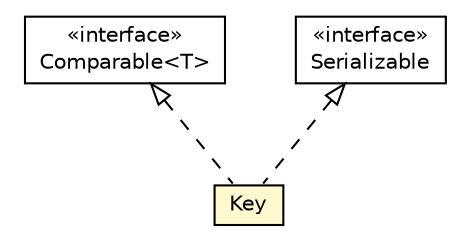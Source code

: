 #!/usr/local/bin/dot
#
# Class diagram 
# Generated by UMLGraph version R5_6-24-gf6e263 (http://www.umlgraph.org/)
#

digraph G {
	edge [fontname="Helvetica",fontsize=10,labelfontname="Helvetica",labelfontsize=10];
	node [fontname="Helvetica",fontsize=10,shape=plaintext];
	nodesep=0.25;
	ranksep=0.5;
	// org.unict.ing.pds.dhtdb.utils.dht.Key
	c1435 [label=<<table title="org.unict.ing.pds.dhtdb.utils.dht.Key" border="0" cellborder="1" cellspacing="0" cellpadding="2" port="p" bgcolor="lemonChiffon" href="./Key.html">
		<tr><td><table border="0" cellspacing="0" cellpadding="1">
<tr><td align="center" balign="center"> Key </td></tr>
		</table></td></tr>
		</table>>, URL="./Key.html", fontname="Helvetica", fontcolor="black", fontsize=10.0];
	//org.unict.ing.pds.dhtdb.utils.dht.Key implements java.lang.Comparable<T>
	c1477:p -> c1435:p [dir=back,arrowtail=empty,style=dashed];
	//org.unict.ing.pds.dhtdb.utils.dht.Key implements java.io.Serializable
	c1478:p -> c1435:p [dir=back,arrowtail=empty,style=dashed];
	// java.io.Serializable
	c1478 [label=<<table title="java.io.Serializable" border="0" cellborder="1" cellspacing="0" cellpadding="2" port="p" href="http://java.sun.com/j2se/1.4.2/docs/api/java/io/Serializable.html">
		<tr><td><table border="0" cellspacing="0" cellpadding="1">
<tr><td align="center" balign="center"> &#171;interface&#187; </td></tr>
<tr><td align="center" balign="center"> Serializable </td></tr>
		</table></td></tr>
		</table>>, URL="http://java.sun.com/j2se/1.4.2/docs/api/java/io/Serializable.html", fontname="Helvetica", fontcolor="black", fontsize=10.0];
	// java.lang.Comparable<T>
	c1477 [label=<<table title="java.lang.Comparable" border="0" cellborder="1" cellspacing="0" cellpadding="2" port="p" href="http://java.sun.com/j2se/1.4.2/docs/api/java/lang/Comparable.html">
		<tr><td><table border="0" cellspacing="0" cellpadding="1">
<tr><td align="center" balign="center"> &#171;interface&#187; </td></tr>
<tr><td align="center" balign="center"> Comparable&lt;T&gt; </td></tr>
		</table></td></tr>
		</table>>, URL="http://java.sun.com/j2se/1.4.2/docs/api/java/lang/Comparable.html", fontname="Helvetica", fontcolor="black", fontsize=10.0];
}

